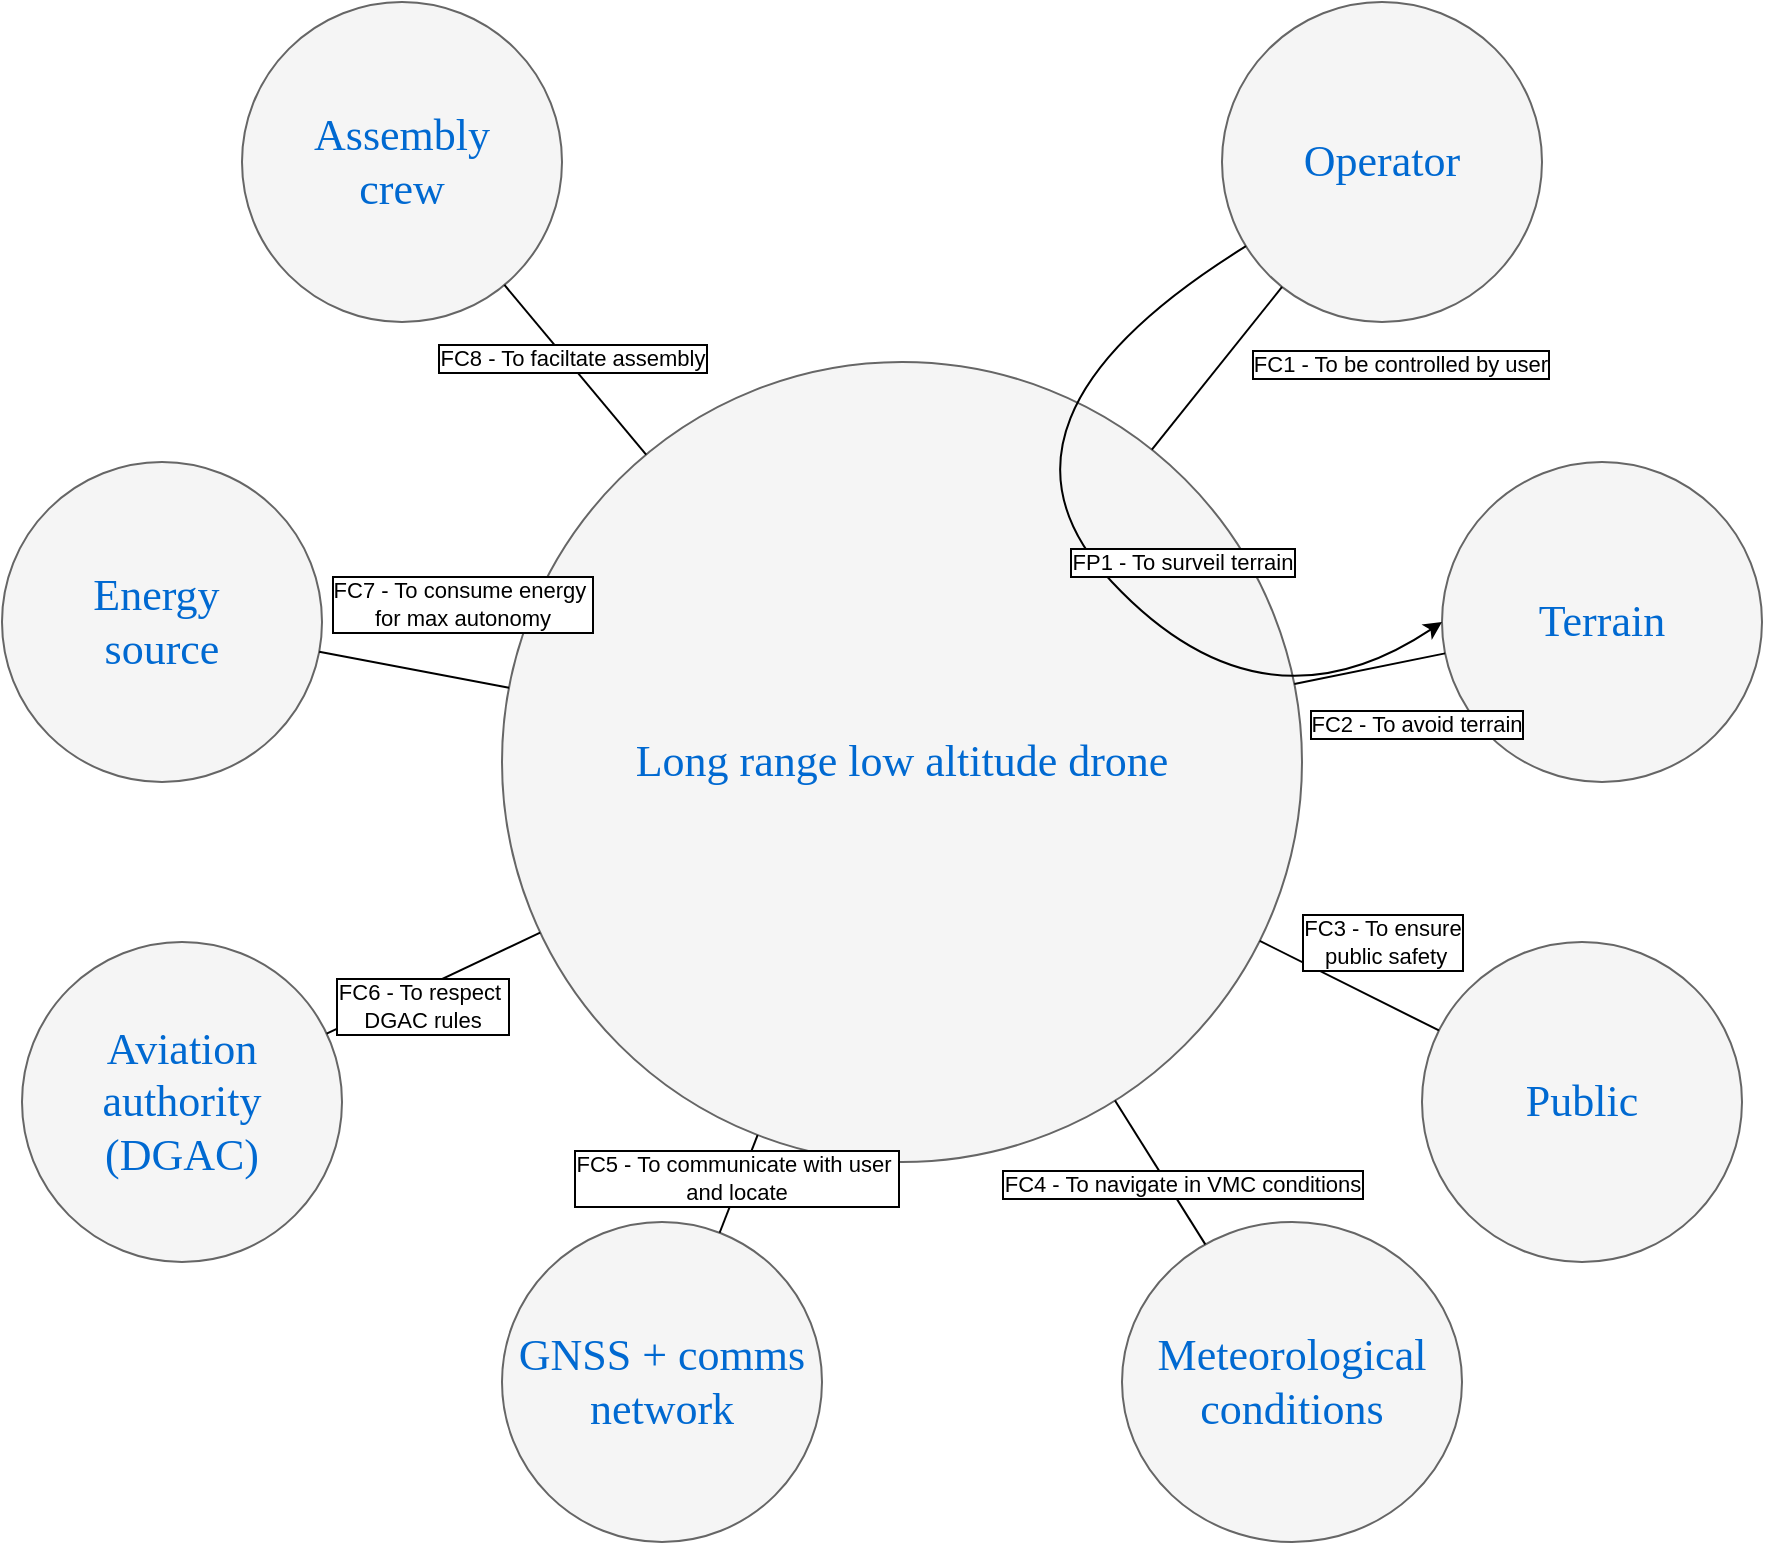 <mxfile version="27.1.6">
  <diagram name="Page-1" id="dd472eb7-4b8b-5cd9-a60b-b15522922e76">
    <mxGraphModel dx="2058" dy="1112" grid="1" gridSize="10" guides="1" tooltips="1" connect="1" arrows="1" fold="1" page="1" pageScale="1" pageWidth="1100" pageHeight="850" background="none" math="0" shadow="0">
      <root>
        <mxCell id="0" />
        <mxCell id="1" parent="0" />
        <mxCell id="374e34682ed331ee-1" value="Long range low altitude drone" style="ellipse;whiteSpace=wrap;html=1;rounded=0;shadow=0;dashed=0;comic=0;fontFamily=Verdana;fontSize=22;fontColor=#0069D1;fillColor=#f5f5f5;strokeColor=#666666;" parent="1" vertex="1">
          <mxGeometry x="330" y="180" width="400" height="400" as="geometry" />
        </mxCell>
        <mxCell id="45236fa5f4b8e91a-1" value="Aviation authority (DGAC)" style="ellipse;whiteSpace=wrap;html=1;rounded=0;shadow=0;dashed=0;comic=0;fontFamily=Verdana;fontSize=22;fontColor=#0069D1;fillColor=#f5f5f5;strokeColor=#666666;" parent="1" vertex="1">
          <mxGeometry x="90" y="470" width="160" height="160" as="geometry" />
        </mxCell>
        <mxCell id="45236fa5f4b8e91a-2" value="Meteorological conditions" style="ellipse;whiteSpace=wrap;html=1;rounded=0;shadow=0;dashed=0;comic=0;fontFamily=Verdana;fontSize=22;fontColor=#0069D1;fillColor=#f5f5f5;strokeColor=#666666;" parent="1" vertex="1">
          <mxGeometry x="640" y="610" width="170" height="160" as="geometry" />
        </mxCell>
        <mxCell id="45236fa5f4b8e91a-3" value="Terrain" style="ellipse;whiteSpace=wrap;html=1;rounded=0;shadow=0;dashed=0;comic=0;fontFamily=Verdana;fontSize=22;fontColor=#0069D1;fillColor=#f5f5f5;strokeColor=#666666;" parent="1" vertex="1">
          <mxGeometry x="800" y="230" width="160" height="160" as="geometry" />
        </mxCell>
        <mxCell id="45236fa5f4b8e91a-6" value="Operator" style="ellipse;whiteSpace=wrap;html=1;rounded=0;shadow=0;dashed=0;comic=0;fontFamily=Verdana;fontSize=22;fontColor=#0069D1;fillColor=#f5f5f5;strokeColor=#666666;" parent="1" vertex="1">
          <mxGeometry x="690" width="160" height="160" as="geometry" />
        </mxCell>
        <mxCell id="45236fa5f4b8e91a-7" value="Public" style="ellipse;whiteSpace=wrap;html=1;rounded=0;shadow=0;dashed=0;comic=0;fontFamily=Verdana;fontSize=22;fontColor=#0069D1;fillColor=#f5f5f5;strokeColor=#666666;" parent="1" vertex="1">
          <mxGeometry x="790" y="470" width="160" height="160" as="geometry" />
        </mxCell>
        <mxCell id="45236fa5f4b8e91a-8" value="GNSS + comms network" style="ellipse;whiteSpace=wrap;html=1;rounded=0;shadow=0;dashed=0;comic=0;fontFamily=Verdana;fontSize=22;fontColor=#0069D1;fillColor=#f5f5f5;strokeColor=#666666;" parent="1" vertex="1">
          <mxGeometry x="330" y="610" width="160" height="160" as="geometry" />
        </mxCell>
        <mxCell id="oKaYiAEmEWJjuPTstY0G-3" value="" style="curved=1;endArrow=classic;html=1;rounded=0;entryX=0;entryY=0.5;entryDx=0;entryDy=0;" parent="1" source="45236fa5f4b8e91a-6" target="45236fa5f4b8e91a-3" edge="1">
          <mxGeometry width="50" height="50" relative="1" as="geometry">
            <mxPoint x="430" y="150" as="sourcePoint" />
            <mxPoint x="480" y="100" as="targetPoint" />
            <Array as="points">
              <mxPoint x="560" y="210" />
              <mxPoint x="710" y="370" />
            </Array>
          </mxGeometry>
        </mxCell>
        <mxCell id="oKaYiAEmEWJjuPTstY0G-4" value="FP1 - To surveil terrain" style="edgeLabel;html=1;align=center;verticalAlign=middle;resizable=0;points=[];labelBorderColor=default;" parent="oKaYiAEmEWJjuPTstY0G-3" vertex="1" connectable="0">
          <mxGeometry x="-0.167" y="10" relative="1" as="geometry">
            <mxPoint x="76" y="48" as="offset" />
          </mxGeometry>
        </mxCell>
        <mxCell id="oKaYiAEmEWJjuPTstY0G-5" value="" style="endArrow=none;html=1;rounded=0;" parent="1" source="374e34682ed331ee-1" target="45236fa5f4b8e91a-1" edge="1">
          <mxGeometry width="50" height="50" relative="1" as="geometry">
            <mxPoint x="530" y="490" as="sourcePoint" />
            <mxPoint x="580" y="440" as="targetPoint" />
          </mxGeometry>
        </mxCell>
        <mxCell id="oKaYiAEmEWJjuPTstY0G-16" value="FC6 - To respect&amp;nbsp;&lt;div&gt;DGAC rules&lt;/div&gt;" style="edgeLabel;html=1;align=center;verticalAlign=middle;resizable=0;points=[];labelBorderColor=default;" parent="oKaYiAEmEWJjuPTstY0G-5" vertex="1" connectable="0">
          <mxGeometry x="0.4" y="1" relative="1" as="geometry">
            <mxPoint x="15" as="offset" />
          </mxGeometry>
        </mxCell>
        <mxCell id="oKaYiAEmEWJjuPTstY0G-6" value="" style="endArrow=none;html=1;rounded=0;" parent="1" source="374e34682ed331ee-1" target="45236fa5f4b8e91a-6" edge="1">
          <mxGeometry width="50" height="50" relative="1" as="geometry">
            <mxPoint x="530" y="490" as="sourcePoint" />
            <mxPoint x="580" y="440" as="targetPoint" />
          </mxGeometry>
        </mxCell>
        <mxCell id="oKaYiAEmEWJjuPTstY0G-7" value="FC1 - To be controlled by user" style="edgeLabel;html=1;align=center;verticalAlign=middle;resizable=0;points=[];labelBorderColor=default;" parent="oKaYiAEmEWJjuPTstY0G-6" vertex="1" connectable="0">
          <mxGeometry x="0.356" y="-2" relative="1" as="geometry">
            <mxPoint x="78" y="11" as="offset" />
          </mxGeometry>
        </mxCell>
        <mxCell id="oKaYiAEmEWJjuPTstY0G-8" value="" style="endArrow=none;html=1;rounded=0;" parent="1" source="374e34682ed331ee-1" target="45236fa5f4b8e91a-3" edge="1">
          <mxGeometry width="50" height="50" relative="1" as="geometry">
            <mxPoint x="890" y="440" as="sourcePoint" />
            <mxPoint x="890" y="350" as="targetPoint" />
          </mxGeometry>
        </mxCell>
        <mxCell id="oKaYiAEmEWJjuPTstY0G-9" value="FC2 - To avoid terrain" style="edgeLabel;html=1;align=center;verticalAlign=middle;resizable=0;points=[];labelBorderColor=default;" parent="oKaYiAEmEWJjuPTstY0G-8" vertex="1" connectable="0">
          <mxGeometry x="0.356" y="-2" relative="1" as="geometry">
            <mxPoint x="9" y="28" as="offset" />
          </mxGeometry>
        </mxCell>
        <mxCell id="oKaYiAEmEWJjuPTstY0G-10" value="" style="endArrow=none;html=1;rounded=0;" parent="1" source="45236fa5f4b8e91a-7" target="374e34682ed331ee-1" edge="1">
          <mxGeometry width="50" height="50" relative="1" as="geometry">
            <mxPoint x="530" y="490" as="sourcePoint" />
            <mxPoint x="580" y="440" as="targetPoint" />
          </mxGeometry>
        </mxCell>
        <mxCell id="oKaYiAEmEWJjuPTstY0G-13" value="FC3 - To ensure&lt;div&gt;&amp;nbsp;public safety&lt;/div&gt;" style="edgeLabel;html=1;align=center;verticalAlign=middle;resizable=0;points=[];labelBorderColor=default;" parent="oKaYiAEmEWJjuPTstY0G-10" vertex="1" connectable="0">
          <mxGeometry x="0.26" y="2" relative="1" as="geometry">
            <mxPoint x="29" y="-18" as="offset" />
          </mxGeometry>
        </mxCell>
        <mxCell id="oKaYiAEmEWJjuPTstY0G-11" value="" style="endArrow=none;html=1;rounded=0;" parent="1" source="45236fa5f4b8e91a-2" target="374e34682ed331ee-1" edge="1">
          <mxGeometry width="50" height="50" relative="1" as="geometry">
            <mxPoint x="530" y="760" as="sourcePoint" />
            <mxPoint x="580" y="710" as="targetPoint" />
          </mxGeometry>
        </mxCell>
        <mxCell id="oKaYiAEmEWJjuPTstY0G-14" value="FC4 - To navigate in VMC conditions" style="edgeLabel;html=1;align=center;verticalAlign=middle;resizable=0;points=[];labelBorderColor=default;" parent="oKaYiAEmEWJjuPTstY0G-11" vertex="1" connectable="0">
          <mxGeometry x="0.489" y="-1" relative="1" as="geometry">
            <mxPoint x="21" y="23" as="offset" />
          </mxGeometry>
        </mxCell>
        <mxCell id="oKaYiAEmEWJjuPTstY0G-12" value="" style="endArrow=none;html=1;rounded=0;" parent="1" source="45236fa5f4b8e91a-8" target="374e34682ed331ee-1" edge="1">
          <mxGeometry width="50" height="50" relative="1" as="geometry">
            <mxPoint x="330" y="600" as="sourcePoint" />
            <mxPoint x="380" y="550" as="targetPoint" />
          </mxGeometry>
        </mxCell>
        <mxCell id="oKaYiAEmEWJjuPTstY0G-15" value="FC5 - To communicate with user&amp;nbsp;&lt;div&gt;and locate&lt;/div&gt;" style="edgeLabel;html=1;align=center;verticalAlign=middle;resizable=0;points=[];labelBorderColor=default;" parent="oKaYiAEmEWJjuPTstY0G-12" vertex="1" connectable="0">
          <mxGeometry x="0.061" y="3" relative="1" as="geometry">
            <mxPoint x="1" as="offset" />
          </mxGeometry>
        </mxCell>
        <mxCell id="oKaYiAEmEWJjuPTstY0G-17" value="Energy&amp;nbsp;&lt;div&gt;source&lt;/div&gt;" style="ellipse;whiteSpace=wrap;html=1;rounded=0;shadow=0;dashed=0;comic=0;fontFamily=Verdana;fontSize=22;fontColor=#0069D1;fillColor=#f5f5f5;strokeColor=#666666;" parent="1" vertex="1">
          <mxGeometry x="80" y="230" width="160" height="160" as="geometry" />
        </mxCell>
        <mxCell id="oKaYiAEmEWJjuPTstY0G-18" value="Assembly&lt;div&gt;crew&lt;/div&gt;" style="ellipse;whiteSpace=wrap;html=1;rounded=0;shadow=0;dashed=0;comic=0;fontFamily=Verdana;fontSize=22;fontColor=#0069D1;fillColor=#f5f5f5;strokeColor=#666666;" parent="1" vertex="1">
          <mxGeometry x="200" width="160" height="160" as="geometry" />
        </mxCell>
        <mxCell id="oKaYiAEmEWJjuPTstY0G-19" value="" style="endArrow=none;html=1;rounded=0;" parent="1" source="374e34682ed331ee-1" target="oKaYiAEmEWJjuPTstY0G-17" edge="1">
          <mxGeometry width="50" height="50" relative="1" as="geometry">
            <mxPoint x="530" y="490" as="sourcePoint" />
            <mxPoint x="580" y="440" as="targetPoint" />
          </mxGeometry>
        </mxCell>
        <mxCell id="oKaYiAEmEWJjuPTstY0G-21" value="FC7 - To consume energy&amp;nbsp;&lt;div&gt;for max autonomy&lt;/div&gt;" style="edgeLabel;html=1;align=center;verticalAlign=middle;resizable=0;points=[];labelBorderColor=default;" parent="oKaYiAEmEWJjuPTstY0G-19" vertex="1" connectable="0">
          <mxGeometry x="0.162" y="-3" relative="1" as="geometry">
            <mxPoint x="31" y="-29" as="offset" />
          </mxGeometry>
        </mxCell>
        <mxCell id="oKaYiAEmEWJjuPTstY0G-20" value="" style="endArrow=none;html=1;rounded=0;" parent="1" source="374e34682ed331ee-1" target="oKaYiAEmEWJjuPTstY0G-18" edge="1">
          <mxGeometry width="50" height="50" relative="1" as="geometry">
            <mxPoint x="530" y="490" as="sourcePoint" />
            <mxPoint x="580" y="440" as="targetPoint" />
          </mxGeometry>
        </mxCell>
        <mxCell id="oKaYiAEmEWJjuPTstY0G-22" value="FC8 - To faciltate assembly" style="edgeLabel;html=1;align=center;verticalAlign=middle;resizable=0;points=[];labelBorderColor=default;" parent="oKaYiAEmEWJjuPTstY0G-20" vertex="1" connectable="0">
          <mxGeometry x="0.101" y="-2" relative="1" as="geometry">
            <mxPoint as="offset" />
          </mxGeometry>
        </mxCell>
      </root>
    </mxGraphModel>
  </diagram>
</mxfile>
